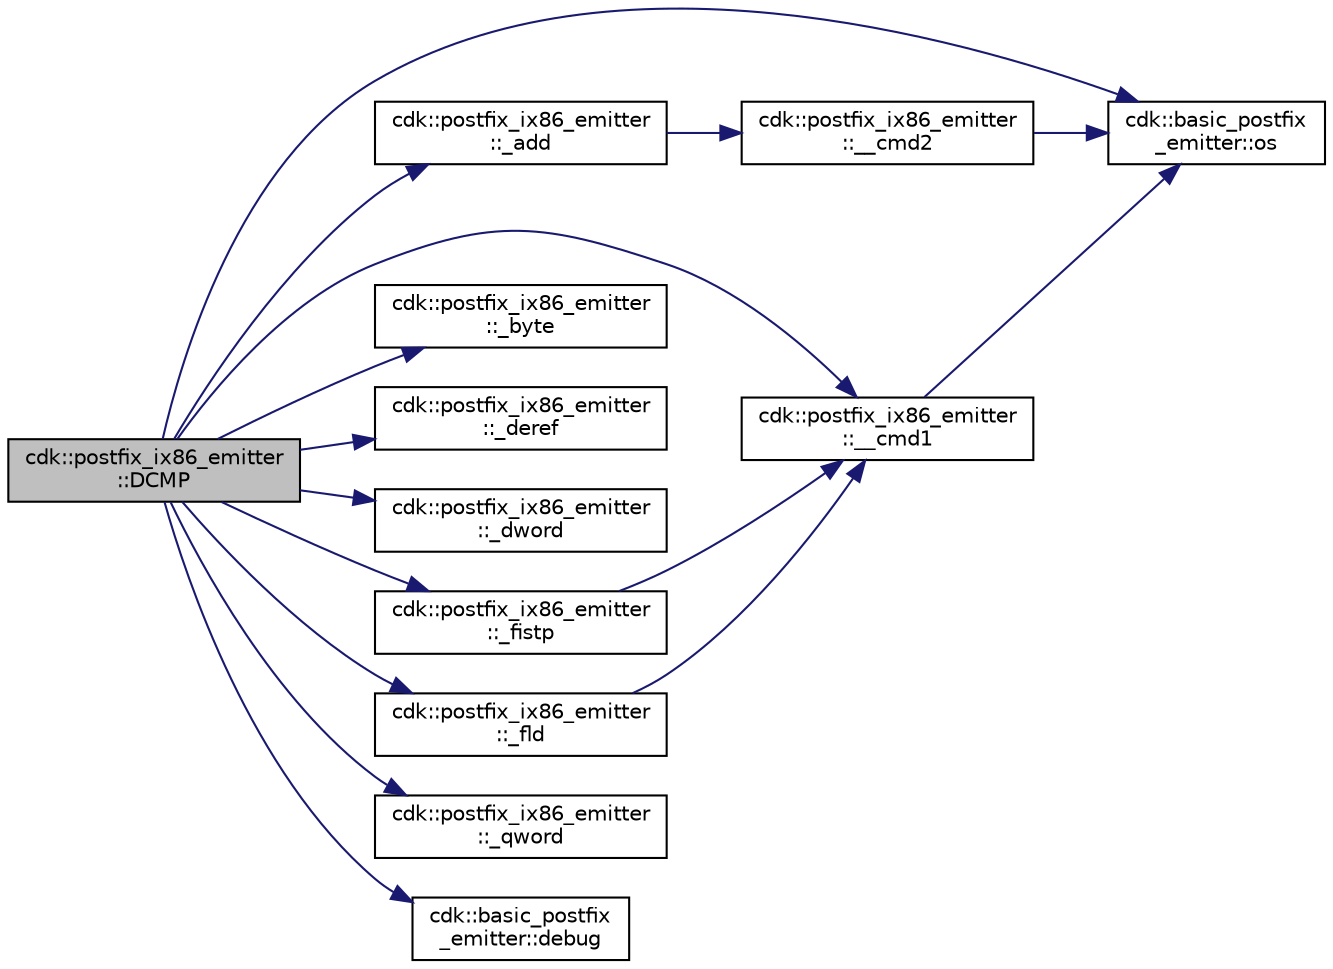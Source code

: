 digraph "cdk::postfix_ix86_emitter::DCMP"
{
 // INTERACTIVE_SVG=YES
 // LATEX_PDF_SIZE
  edge [fontname="Helvetica",fontsize="10",labelfontname="Helvetica",labelfontsize="10"];
  node [fontname="Helvetica",fontsize="10",shape=record];
  rankdir="LR";
  Node1 [label="cdk::postfix_ix86_emitter\l::DCMP",height=0.2,width=0.4,color="black", fillcolor="grey75", style="filled", fontcolor="black",tooltip=" "];
  Node1 -> Node2 [color="midnightblue",fontsize="10",style="solid",fontname="Helvetica"];
  Node2 [label="cdk::postfix_ix86_emitter\l::__cmd1",height=0.2,width=0.4,color="black", fillcolor="white", style="filled",URL="$classcdk_1_1postfix__ix86__emitter.html#af74d0fe04f44790b197b39ea81b2701a",tooltip=" "];
  Node2 -> Node3 [color="midnightblue",fontsize="10",style="solid",fontname="Helvetica"];
  Node3 [label="cdk::basic_postfix\l_emitter::os",height=0.2,width=0.4,color="black", fillcolor="white", style="filled",URL="$classcdk_1_1basic__postfix__emitter.html#a34b69125c2b35e846461de6328894166",tooltip=" "];
  Node1 -> Node4 [color="midnightblue",fontsize="10",style="solid",fontname="Helvetica"];
  Node4 [label="cdk::postfix_ix86_emitter\l::_add",height=0.2,width=0.4,color="black", fillcolor="white", style="filled",URL="$classcdk_1_1postfix__ix86__emitter.html#a0f928fc36243a20f468f97eed97304ec",tooltip=" "];
  Node4 -> Node5 [color="midnightblue",fontsize="10",style="solid",fontname="Helvetica"];
  Node5 [label="cdk::postfix_ix86_emitter\l::__cmd2",height=0.2,width=0.4,color="black", fillcolor="white", style="filled",URL="$classcdk_1_1postfix__ix86__emitter.html#a7ee08dc5f5cf276f660d61b07fa109ce",tooltip=" "];
  Node5 -> Node3 [color="midnightblue",fontsize="10",style="solid",fontname="Helvetica"];
  Node1 -> Node6 [color="midnightblue",fontsize="10",style="solid",fontname="Helvetica"];
  Node6 [label="cdk::postfix_ix86_emitter\l::_byte",height=0.2,width=0.4,color="black", fillcolor="white", style="filled",URL="$classcdk_1_1postfix__ix86__emitter.html#a57cd576459a9270ed87a1a1bce865baa",tooltip=" "];
  Node1 -> Node7 [color="midnightblue",fontsize="10",style="solid",fontname="Helvetica"];
  Node7 [label="cdk::postfix_ix86_emitter\l::_deref",height=0.2,width=0.4,color="black", fillcolor="white", style="filled",URL="$classcdk_1_1postfix__ix86__emitter.html#aaeb81421d51394d1d817d9bbf890eca4",tooltip=" "];
  Node1 -> Node8 [color="midnightblue",fontsize="10",style="solid",fontname="Helvetica"];
  Node8 [label="cdk::postfix_ix86_emitter\l::_dword",height=0.2,width=0.4,color="black", fillcolor="white", style="filled",URL="$classcdk_1_1postfix__ix86__emitter.html#adfaf9a6a5334ffc96dbcaba545a05131",tooltip=" "];
  Node1 -> Node9 [color="midnightblue",fontsize="10",style="solid",fontname="Helvetica"];
  Node9 [label="cdk::postfix_ix86_emitter\l::_fistp",height=0.2,width=0.4,color="black", fillcolor="white", style="filled",URL="$classcdk_1_1postfix__ix86__emitter.html#a96d811a2a5f2eb2e0343f6113b0b1009",tooltip=" "];
  Node9 -> Node2 [color="midnightblue",fontsize="10",style="solid",fontname="Helvetica"];
  Node1 -> Node10 [color="midnightblue",fontsize="10",style="solid",fontname="Helvetica"];
  Node10 [label="cdk::postfix_ix86_emitter\l::_fld",height=0.2,width=0.4,color="black", fillcolor="white", style="filled",URL="$classcdk_1_1postfix__ix86__emitter.html#a509b5eff74cae5c3333466168f989a73",tooltip=" "];
  Node10 -> Node2 [color="midnightblue",fontsize="10",style="solid",fontname="Helvetica"];
  Node1 -> Node11 [color="midnightblue",fontsize="10",style="solid",fontname="Helvetica"];
  Node11 [label="cdk::postfix_ix86_emitter\l::_qword",height=0.2,width=0.4,color="black", fillcolor="white", style="filled",URL="$classcdk_1_1postfix__ix86__emitter.html#aed0dff21f6c7ba5d1081c2d78011fd51",tooltip=" "];
  Node1 -> Node12 [color="midnightblue",fontsize="10",style="solid",fontname="Helvetica"];
  Node12 [label="cdk::basic_postfix\l_emitter::debug",height=0.2,width=0.4,color="black", fillcolor="white", style="filled",URL="$classcdk_1_1basic__postfix__emitter.html#ab8a379fd593474bc165f8187d831affd",tooltip=" "];
  Node1 -> Node3 [color="midnightblue",fontsize="10",style="solid",fontname="Helvetica"];
}
